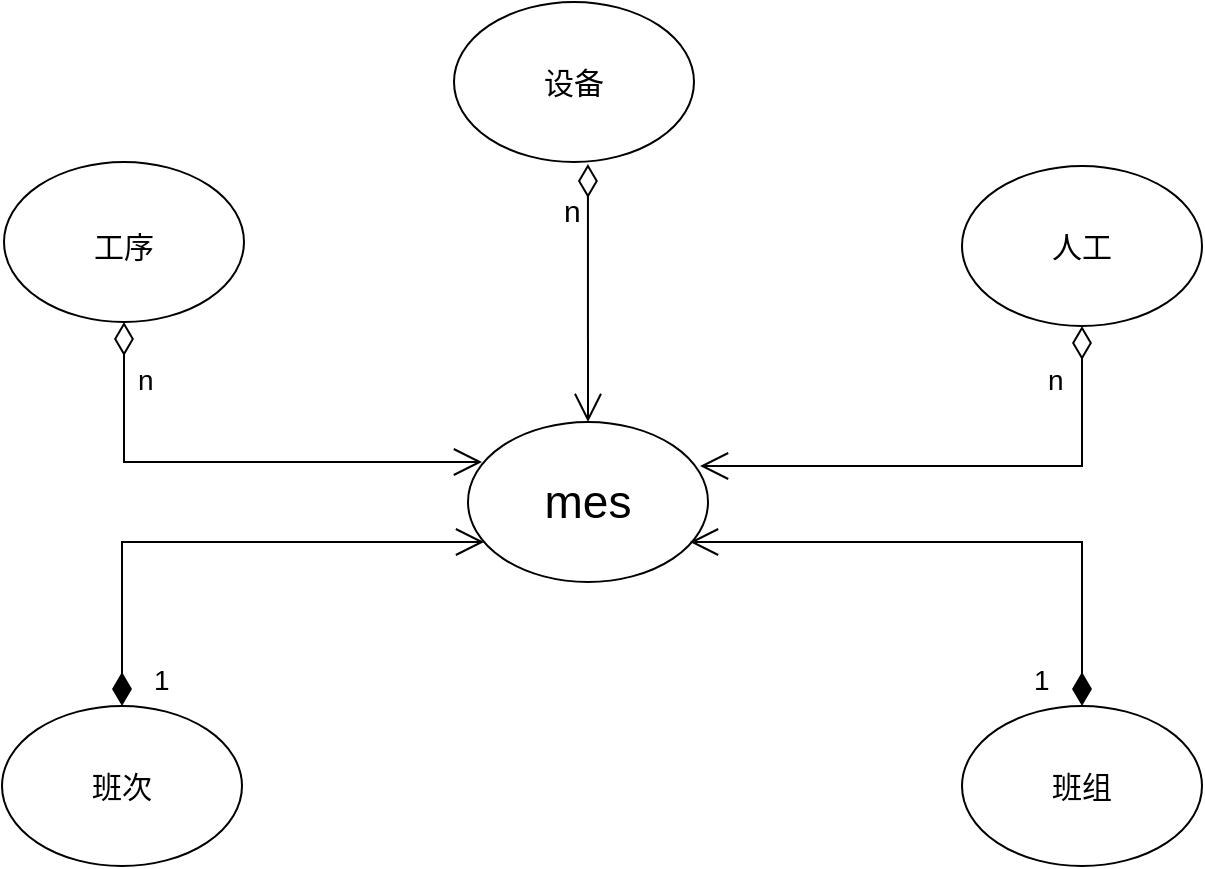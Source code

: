 <mxfile version="20.0.4" type="github">
  <diagram id="hM2SDoxnbh2Bvzxodgqe" name="第 1 页">
    <mxGraphModel dx="1422" dy="786" grid="1" gridSize="10" guides="1" tooltips="1" connect="1" arrows="1" fold="1" page="1" pageScale="1" pageWidth="1654" pageHeight="2336" math="0" shadow="0">
      <root>
        <mxCell id="0" />
        <mxCell id="1" parent="0" />
        <mxCell id="ckxIVoQjhivs-84Mz3xd-2" value="&lt;font style=&quot;font-size: 23px;&quot;&gt;mes&lt;/font&gt;" style="ellipse;whiteSpace=wrap;html=1;" parent="1" vertex="1">
          <mxGeometry x="649" y="420" width="120" height="80" as="geometry" />
        </mxCell>
        <mxCell id="ckxIVoQjhivs-84Mz3xd-4" value="&lt;font style=&quot;font-size: 15px;&quot;&gt;工序&lt;/font&gt;" style="ellipse;whiteSpace=wrap;html=1;fontSize=23;" parent="1" vertex="1">
          <mxGeometry x="417" y="290" width="120" height="80" as="geometry" />
        </mxCell>
        <mxCell id="ckxIVoQjhivs-84Mz3xd-5" value="班次" style="ellipse;whiteSpace=wrap;html=1;fontSize=15;" parent="1" vertex="1">
          <mxGeometry x="416" y="562" width="120" height="80" as="geometry" />
        </mxCell>
        <mxCell id="ckxIVoQjhivs-84Mz3xd-6" value="班组" style="ellipse;whiteSpace=wrap;html=1;fontSize=15;" parent="1" vertex="1">
          <mxGeometry x="896" y="562" width="120" height="80" as="geometry" />
        </mxCell>
        <mxCell id="ckxIVoQjhivs-84Mz3xd-7" value="人工" style="ellipse;whiteSpace=wrap;html=1;fontSize=15;" parent="1" vertex="1">
          <mxGeometry x="896" y="292" width="120" height="80" as="geometry" />
        </mxCell>
        <mxCell id="ckxIVoQjhivs-84Mz3xd-8" value="设备" style="ellipse;whiteSpace=wrap;html=1;fontSize=15;" parent="1" vertex="1">
          <mxGeometry x="642" y="210" width="120" height="80" as="geometry" />
        </mxCell>
        <mxCell id="ckxIVoQjhivs-84Mz3xd-9" value="" style="endArrow=open;html=1;endSize=12;startArrow=diamondThin;startSize=14;startFill=0;edgeStyle=orthogonalEdgeStyle;rounded=0;fontSize=15;exitX=0.558;exitY=1.013;exitDx=0;exitDy=0;exitPerimeter=0;entryX=0.5;entryY=0;entryDx=0;entryDy=0;" parent="1" source="ckxIVoQjhivs-84Mz3xd-8" target="ckxIVoQjhivs-84Mz3xd-2" edge="1">
          <mxGeometry relative="1" as="geometry">
            <mxPoint x="640" y="400" as="sourcePoint" />
            <mxPoint x="800" y="400" as="targetPoint" />
          </mxGeometry>
        </mxCell>
        <mxCell id="ckxIVoQjhivs-84Mz3xd-10" value="n" style="edgeLabel;resizable=0;html=1;align=left;verticalAlign=top;fontSize=15;" parent="ckxIVoQjhivs-84Mz3xd-9" connectable="0" vertex="1">
          <mxGeometry x="-1" relative="1" as="geometry">
            <mxPoint x="-14" y="8" as="offset" />
          </mxGeometry>
        </mxCell>
        <mxCell id="GOjAwoUIxdspf01o6_iu-1" value="" style="endArrow=open;html=1;endSize=12;startArrow=diamondThin;startSize=14;startFill=0;edgeStyle=orthogonalEdgeStyle;rounded=0;exitX=0.5;exitY=1;exitDx=0;exitDy=0;entryX=0;entryY=0.5;entryDx=0;entryDy=0;" edge="1" parent="1" source="ckxIVoQjhivs-84Mz3xd-4">
          <mxGeometry relative="1" as="geometry">
            <mxPoint x="508" y="380" as="sourcePoint" />
            <mxPoint x="656" y="440" as="targetPoint" />
            <Array as="points">
              <mxPoint x="477" y="440" />
            </Array>
          </mxGeometry>
        </mxCell>
        <mxCell id="GOjAwoUIxdspf01o6_iu-2" value="&lt;font style=&quot;font-size: 14px;&quot;&gt;n&lt;/font&gt;" style="edgeLabel;resizable=0;html=1;align=left;verticalAlign=top;" connectable="0" vertex="1" parent="GOjAwoUIxdspf01o6_iu-1">
          <mxGeometry x="-1" relative="1" as="geometry">
            <mxPoint x="5" y="14" as="offset" />
          </mxGeometry>
        </mxCell>
        <mxCell id="GOjAwoUIxdspf01o6_iu-8" value="" style="endArrow=open;html=1;endSize=12;startArrow=diamondThin;startSize=14;startFill=0;edgeStyle=orthogonalEdgeStyle;rounded=0;fontSize=14;exitX=0.5;exitY=1;exitDx=0;exitDy=0;entryX=1;entryY=0.5;entryDx=0;entryDy=0;" edge="1" parent="1" source="ckxIVoQjhivs-84Mz3xd-7">
          <mxGeometry relative="1" as="geometry">
            <mxPoint x="636" y="382" as="sourcePoint" />
            <mxPoint x="765" y="442" as="targetPoint" />
            <Array as="points">
              <mxPoint x="956" y="442" />
            </Array>
          </mxGeometry>
        </mxCell>
        <mxCell id="GOjAwoUIxdspf01o6_iu-9" value="n" style="edgeLabel;resizable=0;html=1;align=left;verticalAlign=top;fontSize=14;" connectable="0" vertex="1" parent="GOjAwoUIxdspf01o6_iu-8">
          <mxGeometry x="-1" relative="1" as="geometry">
            <mxPoint x="-19" y="12" as="offset" />
          </mxGeometry>
        </mxCell>
        <mxCell id="GOjAwoUIxdspf01o6_iu-23" value="1" style="endArrow=open;html=1;endSize=12;startArrow=diamondThin;startSize=14;startFill=1;edgeStyle=orthogonalEdgeStyle;align=left;verticalAlign=bottom;rounded=0;fontSize=14;exitX=0.5;exitY=0;exitDx=0;exitDy=0;" edge="1" parent="1">
          <mxGeometry x="-0.985" y="-14" relative="1" as="geometry">
            <mxPoint x="476" y="562" as="sourcePoint" />
            <mxPoint x="657.038" y="480" as="targetPoint" />
            <Array as="points">
              <mxPoint x="476" y="480" />
            </Array>
            <mxPoint as="offset" />
          </mxGeometry>
        </mxCell>
        <mxCell id="GOjAwoUIxdspf01o6_iu-24" value="1" style="endArrow=open;html=1;endSize=12;startArrow=diamondThin;startSize=14;startFill=1;edgeStyle=orthogonalEdgeStyle;align=left;verticalAlign=bottom;rounded=0;fontSize=14;exitX=0.5;exitY=0;exitDx=0;exitDy=0;entryX=0.925;entryY=0.75;entryDx=0;entryDy=0;entryPerimeter=0;" edge="1" parent="1" source="ckxIVoQjhivs-84Mz3xd-6" target="ckxIVoQjhivs-84Mz3xd-2">
          <mxGeometry x="-0.986" y="26" relative="1" as="geometry">
            <mxPoint x="640" y="400" as="sourcePoint" />
            <mxPoint x="800" y="400" as="targetPoint" />
            <Array as="points">
              <mxPoint x="956" y="480" />
            </Array>
            <mxPoint as="offset" />
          </mxGeometry>
        </mxCell>
      </root>
    </mxGraphModel>
  </diagram>
</mxfile>
